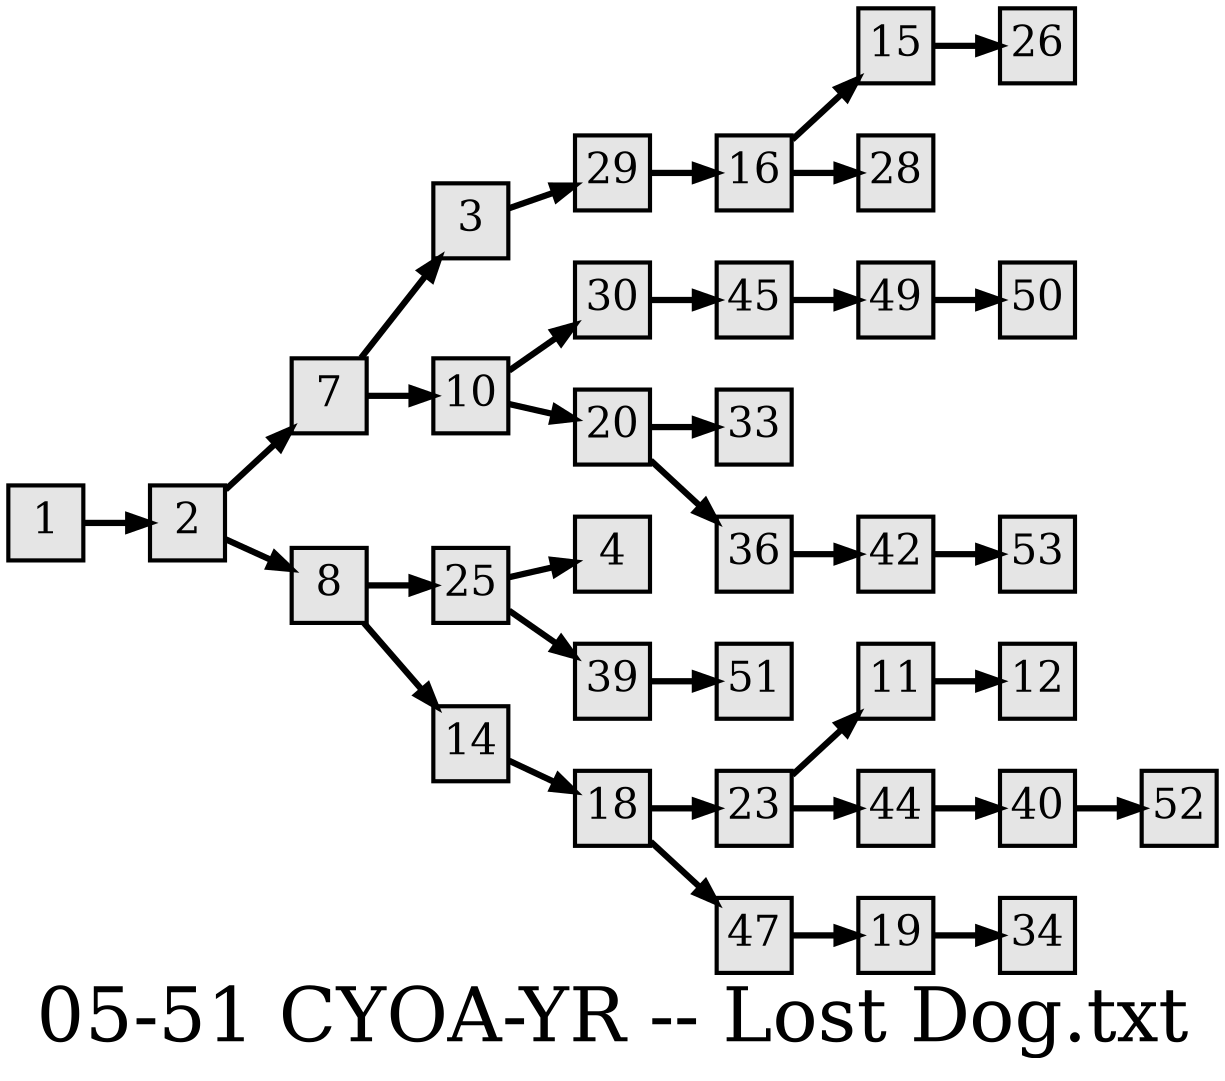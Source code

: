 digraph g{
  graph [ label="05-51 CYOA-YR -- Lost Dog.txt" rankdir=LR, ordering=out, fontsize=36, nodesep="0.35", ranksep="0.45"];
  node  [shape=rect, penwidth=2, fontsize=20, style=filled, fillcolor=grey90, margin="0,0", labelfloat=true, regular=true, fixedsize=true];
  edge  [labelfloat=true, penwidth=3, fontsize=12];

  1 -> 2;
  2 -> 7;
  2 -> 8;
  3 -> 29;
  7 -> 3;
  7 -> 10;
  8 -> 25;
  8 -> 14;
  10 -> 30;
  10 -> 20;
  11 -> 12;
  14 -> 18;
  15 -> 26;
  16 -> 15;
  16 -> 28;
  18 -> 23;
  18 -> 47;
  19 -> 34;
  20 -> 33;
  20 -> 36;
  23 -> 11;
  23 -> 44;
  25 -> 4;
  25 -> 39;
  29 -> 16;
  30 -> 45;
  36 -> 42;
  39 -> 51;
  40 -> 52;
  42 -> 53;
  44 -> 40;
  45 -> 49;
  47 -> 19;
  49 -> 50;
}

